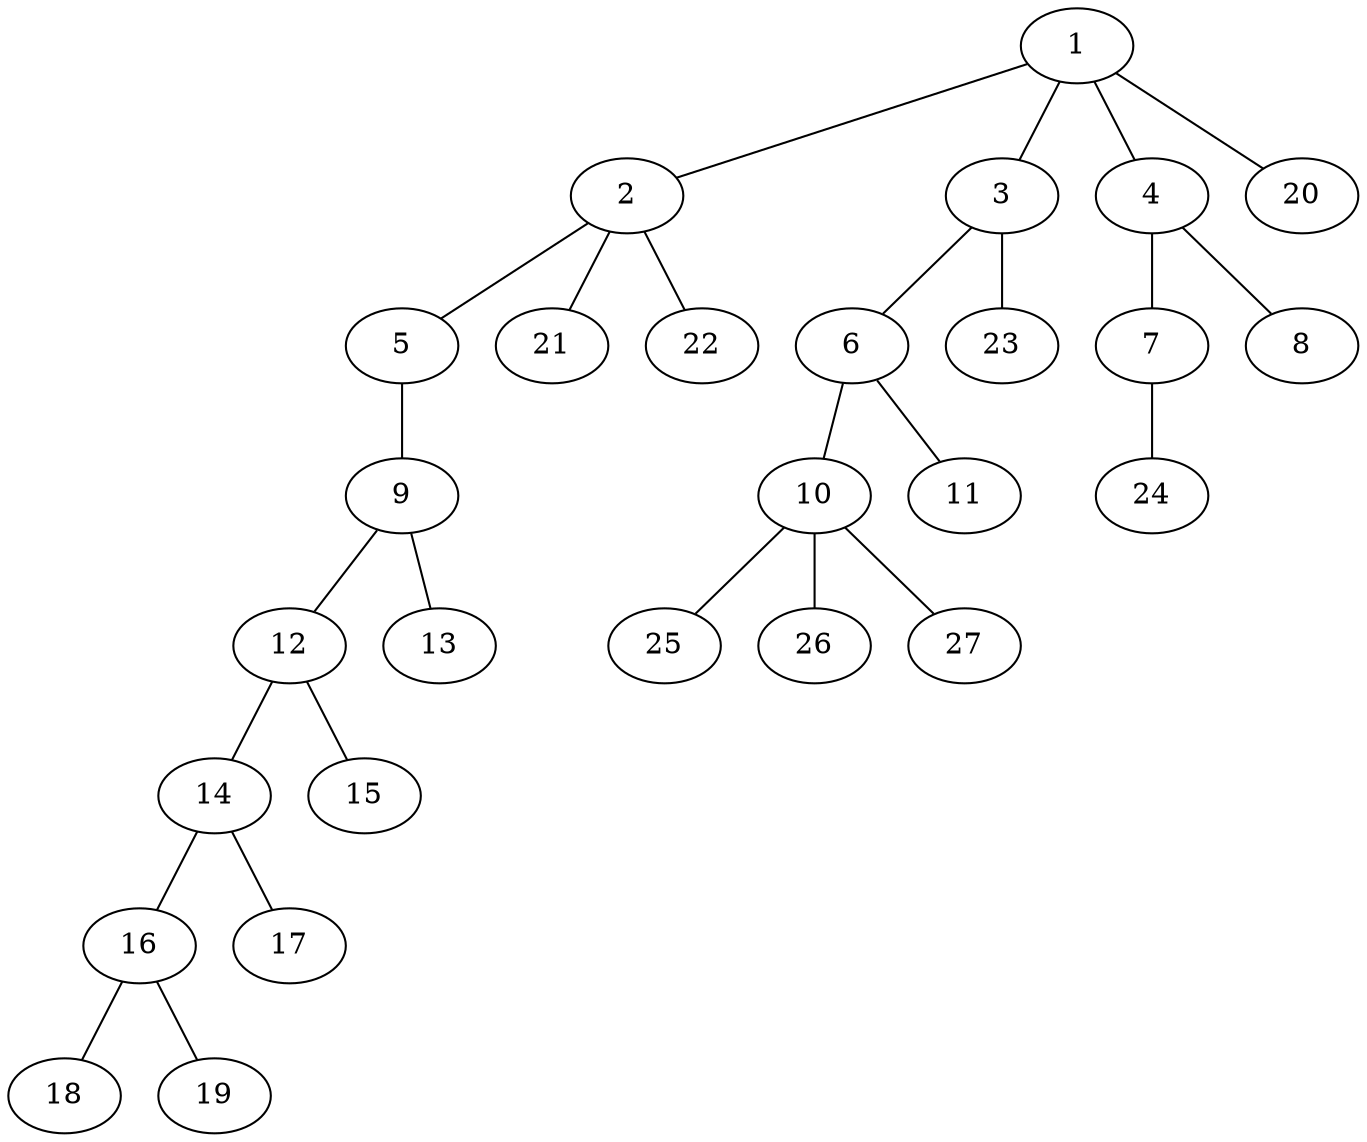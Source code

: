 graph molecule_204 {
	1	 [chem=C];
	2	 [chem=C];
	1 -- 2	 [valence=1];
	3	 [chem=N];
	1 -- 3	 [valence=1];
	4	 [chem=C];
	1 -- 4	 [valence=1];
	20	 [chem=H];
	1 -- 20	 [valence=1];
	5	 [chem=S];
	2 -- 5	 [valence=1];
	21	 [chem=H];
	2 -- 21	 [valence=1];
	22	 [chem=H];
	2 -- 22	 [valence=1];
	6	 [chem=C];
	3 -- 6	 [valence=1];
	23	 [chem=H];
	3 -- 23	 [valence=1];
	7	 [chem=O];
	4 -- 7	 [valence=1];
	8	 [chem=O];
	4 -- 8	 [valence=2];
	9	 [chem=C];
	5 -- 9	 [valence=1];
	10	 [chem=C];
	6 -- 10	 [valence=1];
	11	 [chem=O];
	6 -- 11	 [valence=2];
	24	 [chem=H];
	7 -- 24	 [valence=1];
	12	 [chem=C];
	9 -- 12	 [valence=2];
	13	 [chem=Cl];
	9 -- 13	 [valence=1];
	25	 [chem=H];
	10 -- 25	 [valence=1];
	26	 [chem=H];
	10 -- 26	 [valence=1];
	27	 [chem=H];
	10 -- 27	 [valence=1];
	14	 [chem=C];
	12 -- 14	 [valence=1];
	15	 [chem=Cl];
	12 -- 15	 [valence=1];
	16	 [chem=C];
	14 -- 16	 [valence=2];
	17	 [chem=Cl];
	14 -- 17	 [valence=1];
	18	 [chem=Cl];
	16 -- 18	 [valence=1];
	19	 [chem=Cl];
	16 -- 19	 [valence=1];
}
